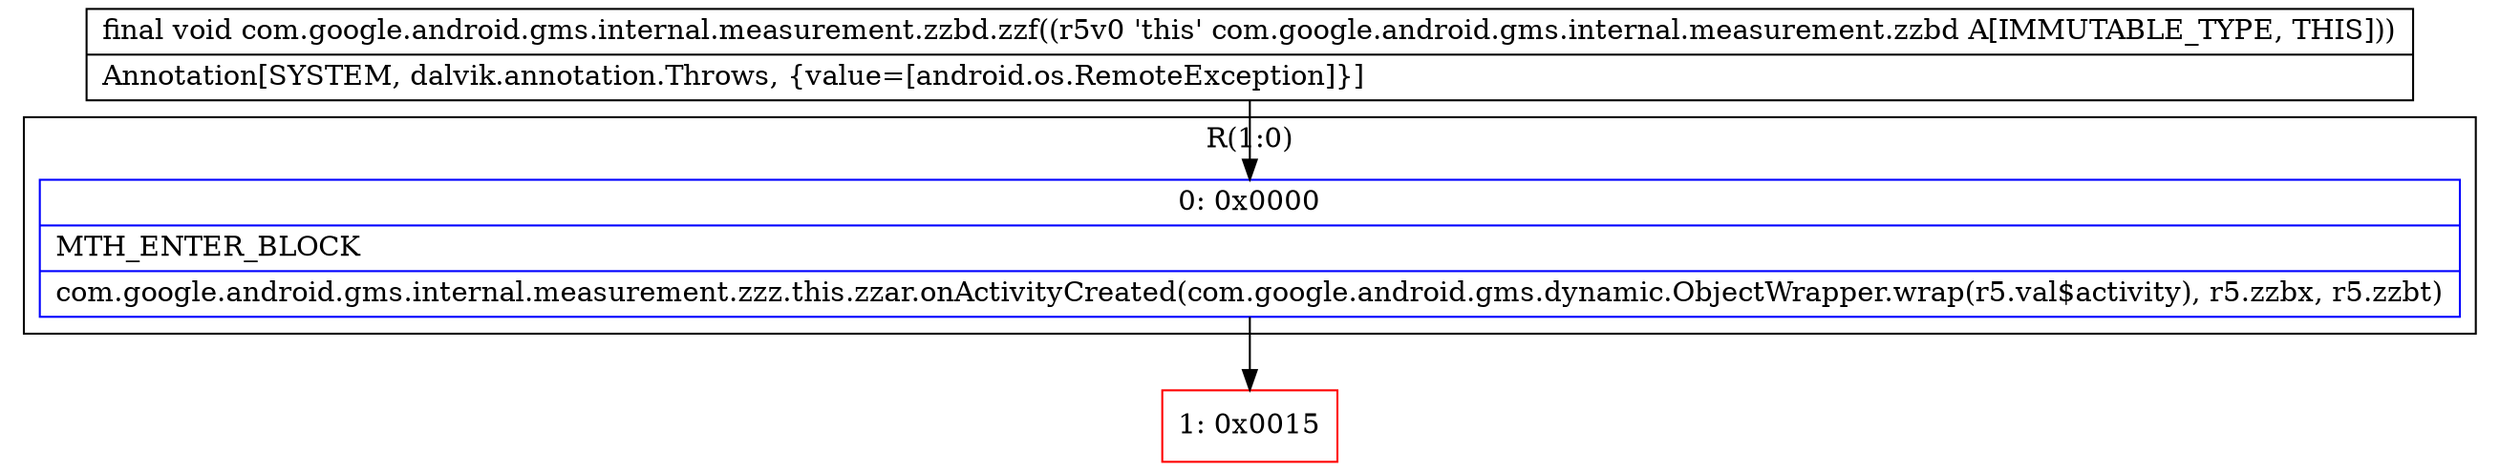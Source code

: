 digraph "CFG forcom.google.android.gms.internal.measurement.zzbd.zzf()V" {
subgraph cluster_Region_126153281 {
label = "R(1:0)";
node [shape=record,color=blue];
Node_0 [shape=record,label="{0\:\ 0x0000|MTH_ENTER_BLOCK\l|com.google.android.gms.internal.measurement.zzz.this.zzar.onActivityCreated(com.google.android.gms.dynamic.ObjectWrapper.wrap(r5.val$activity), r5.zzbx, r5.zzbt)\l}"];
}
Node_1 [shape=record,color=red,label="{1\:\ 0x0015}"];
MethodNode[shape=record,label="{final void com.google.android.gms.internal.measurement.zzbd.zzf((r5v0 'this' com.google.android.gms.internal.measurement.zzbd A[IMMUTABLE_TYPE, THIS]))  | Annotation[SYSTEM, dalvik.annotation.Throws, \{value=[android.os.RemoteException]\}]\l}"];
MethodNode -> Node_0;
Node_0 -> Node_1;
}

